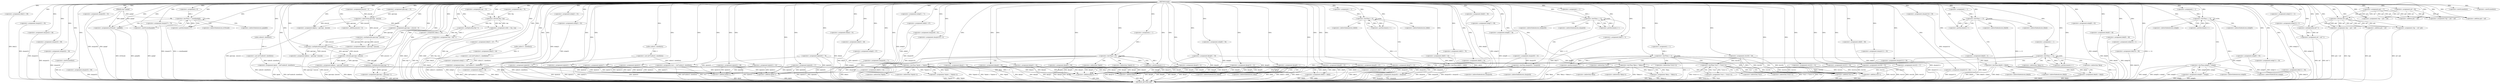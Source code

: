digraph doph {  
"92233720369537857" [label = "(METHOD,doph)" ]
"92233720369538562" [label = "(METHOD_RETURN,void)" ]
"92233720369537858" [label = "(PARAM,char* pajiipf)" ]
"92233720369537861" [label = "(<operator>.assignment,pgvynqn = 25)" ]
"92233720369537869" [label = "(<operator>.assignment,ildn[0] = 3)" ]
"92233720369537875" [label = "(<operator>.assignment,eubq[0] = 93)" ]
"92233720369537881" [label = "(<operator>.assignment,uhazjzr[0] = 41)" ]
"92233720369537886" [label = "(<operator>.assignment,ildn[1] = 88)" ]
"92233720369537892" [label = "(<operator>.assignment,jiuucuh = 3)" ]
"92233720369537896" [label = "(<operator>.assignment,uhazjzr[1] = 85)" ]
"92233720369537901" [label = "(<operator>.assignment,uhazjzr[2] = 46)" ]
"92233720369537906" [label = "(<operator>.assignment,uhazjzr[3] = 88)" ]
"92233720369537911" [label = "(<operator>.assignment,lqixdc = (int*)calloc(8, sizeof(int)))" ]
"92233720369537913" [label = "(<operator>.cast,(int*)calloc(8, sizeof(int)))" ]
"92233720369537915" [label = "(calloc,calloc(8, sizeof(int)))" ]
"92233720369537917" [label = "(<operator>.sizeOf,sizeof(int))" ]
"92233720369537919" [label = "(<operator>.assignment,lqixdc[0] = 78)" ]
"92233720369537924" [label = "(<operator>.assignment,kksq = (int*)calloc(11, sizeof(int)))" ]
"92233720369537926" [label = "(<operator>.cast,(int*)calloc(11, sizeof(int)))" ]
"92233720369537928" [label = "(calloc,calloc(11, sizeof(int)))" ]
"92233720369537930" [label = "(<operator>.sizeOf,sizeof(int))" ]
"92233720369537933" [label = "(<operator>.assignment,uhazjzr[4] = 58)" ]
"92233720369537938" [label = "(<operator>.assignment,kksq[0] = 56)" ]
"92233720369537943" [label = "(<operator>.assignment,rwyv = (int*)calloc(5, sizeof(int)))" ]
"92233720369537945" [label = "(<operator>.cast,(int*)calloc(5, sizeof(int)))" ]
"92233720369537947" [label = "(calloc,calloc(5, sizeof(int)))" ]
"92233720369537949" [label = "(<operator>.sizeOf,sizeof(int))" ]
"92233720369537953" [label = "(<operator>.assignment,oof = 66)" ]
"92233720369537957" [label = "(<operator>.assignment,tbq = 70)" ]
"92233720369537961" [label = "(<operator>.assignment,yop = 22)" ]
"92233720369537964" [label = "(<operator>.assignment,sbb[0] = 43)" ]
"92233720369537969" [label = "(<operator>.assignment,uhazjzr[5] = 86)" ]
"92233720369537974" [label = "(<operator>.assignment,uhazjzr[6] = 33)" ]
"92233720369537980" [label = "(<operator>.assignment,i=0)" ]
"92233720369537983" [label = "(<operator>.lessThan,i < sizeof(pajiipf))" ]
"92233720369537985" [label = "(<operator>.sizeOf,sizeof(pajiipf))" ]
"92233720369537987" [label = "(<operator>.postIncrement,i++)" ]
"92233720369537990" [label = "(<operator>.assignment,etvtbca[i] = pajiipf[i])" ]
"92233720369537998" [label = "(<operator>.assignment,gsk = 27)" ]
"92233720369538001" [label = "(<operator>.assignment,rwyv[0] = 40)" ]
"92233720369538006" [label = "(<operator>.assignment,uhazjzr[7] = 79)" ]
"92233720369538011" [label = "(<operator>.assignment,bjfgwq = pgvynqn - jiuucuh)" ]
"92233720369538013" [label = "(<operator>.subtraction,pgvynqn - jiuucuh)" ]
"92233720369538017" [label = "(<operator>.assignment,kksq[1] = 24)" ]
"92233720369538022" [label = "(<operator>.assignment,sbb[1] = 60)" ]
"92233720369538027" [label = "(<operator>.assignment,pgvynqn = jiuucuh + 6)" ]
"92233720369538029" [label = "(<operator>.addition,jiuucuh + 6)" ]
"92233720369538032" [label = "(<operator>.assignment,lqixdc[1] = 42)" ]
"92233720369538037" [label = "(<operator>.assignment,bjfgwq = pgvynqn * jiuucuh)" ]
"92233720369538039" [label = "(<operator>.multiplication,pgvynqn * jiuucuh)" ]
"92233720369538042" [label = "(<operator>.assignment,kksq[2] = 43)" ]
"92233720369538047" [label = "(<operator>.assignment,bjfgwq = pgvynqn * jiuucuh)" ]
"92233720369538049" [label = "(<operator>.multiplication,pgvynqn * jiuucuh)" ]
"92233720369538052" [label = "(<operator>.assignment,wihfc = tbq / yop)" ]
"92233720369538054" [label = "(<operator>.division,tbq / yop)" ]
"92233720369538057" [label = "(<operator>.assignment,tbq = tbq * 2)" ]
"92233720369538059" [label = "(<operator>.multiplication,tbq * 2)" ]
"92233720369538062" [label = "(<operator>.assignment,ildn[2] = 47)" ]
"92233720369538067" [label = "(<operator>.assignment,kksq[3] = 60)" ]
"92233720369538072" [label = "(<operator>.assignment,lqixdc[2] = 79)" ]
"92233720369538077" [label = "(<operator>.assignment,ildn[3] = 44)" ]
"92233720369538082" [label = "(<operator>.assignment,eubq[1] = 74)" ]
"92233720369538087" [label = "(<operator>.assignment,sbb[2] = 36)" ]
"92233720369538092" [label = "(<operator>.assignment,eubq[2] = 61)" ]
"92233720369538097" [label = "(<operator>.assignment,rwyv[1] = 20)" ]
"92233720369538102" [label = "(<operator>.assignment,eubq[3] = 83)" ]
"92233720369538107" [label = "(<operator>.assignment,bjfgwq = pgvynqn / jiuucuh)" ]
"92233720369538109" [label = "(<operator>.division,pgvynqn / jiuucuh)" ]
"92233720369538113" [label = "(<operator>.assignment,lqixdc[3] = 8)" ]
"92233720369538118" [label = "(<operator>.assignment,lqixdc[4] = 25)" ]
"92233720369538123" [label = "(<operator>.assignment,kksq[4] = 60)" ]
"92233720369538128" [label = "(<operator>.assignment,kksq[5] = 4)" ]
"92233720369538133" [label = "(<operator>.assignment,pgvynqn = pgvynqn * 2)" ]
"92233720369538135" [label = "(<operator>.multiplication,pgvynqn * 2)" ]
"92233720369538138" [label = "(<operator>.assignment,ildn[4] = 91)" ]
"92233720369538143" [label = "(<operator>.assignment,ildn[5] = 48)" ]
"92233720369538148" [label = "(<operator>.assignment,eubq[4] = 97)" ]
"92233720369538153" [label = "(<operator>.assignment,uhazjzr[8] = 71)" ]
"92233720369538158" [label = "(<operator>.assignment,lqixdc[5] = 66)" ]
"92233720369538163" [label = "(<operator>.assignment,sbb[3] = 25)" ]
"92233720369538168" [label = "(<operator>.assignment,eubq[5] = 71)" ]
"92233720369538173" [label = "(<operator>.assignment,sbb[4] = 87)" ]
"92233720369538178" [label = "(<operator>.assignment,uhazjzr[9] = 81)" ]
"92233720369538183" [label = "(<operator>.assignment,lqixdc[6] = 57)" ]
"92233720369538188" [label = "(<operator>.assignment,uhazjzr[10] = 6)" ]
"92233720369538193" [label = "(<operator>.assignment,eubq[6] = 94)" ]
"92233720369538198" [label = "(<operator>.assignment,kksq[6] = 1)" ]
"92233720369538203" [label = "(<operator>.assignment,sbb[5] = 79)" ]
"92233720369538208" [label = "(<operator>.assignment,kksq[7] = 52)" ]
"92233720369538213" [label = "(<operator>.assignment,sbb[6] = 54)" ]
"92233720369538218" [label = "(<operator>.assignment,vtgy = gsk + oof)" ]
"92233720369538220" [label = "(<operator>.addition,gsk + oof)" ]
"92233720369538223" [label = "(<operator>.assignment,kksq[8] = 82)" ]
"92233720369538228" [label = "(<operator>.assignment,sbb[7] = 84)" ]
"92233720369538233" [label = "(<operator>.assignment,ildn[6] = 58)" ]
"92233720369538238" [label = "(<operator>.assignment,eubq[7] = 99)" ]
"92233720369538243" [label = "(<operator>.assignment,eubq[8] = 38)" ]
"92233720369538248" [label = "(<operator>.assignment,rwyv[2] = 53)" ]
"92233720369538253" [label = "(<operator>.assignment,ildn[7] = 5)" ]
"92233720369538258" [label = "(<operator>.assignment,sbb[8] = 66)" ]
"92233720369538265" [label = "(<operator>.assignment,i = 1)" ]
"92233720369538268" [label = "(<operator>.lessThan,i < 9)" ]
"92233720369538271" [label = "(<operator>.postIncrement,i++)" ]
"92233720369538275" [label = "(<operator>.lessThan,sbb[0] < sbb[i])" ]
"92233720369538283" [label = "(<operator>.assignment,sbb[0] = sbb[i])" ]
"92233720369538290" [label = "(<operator>.assignment,vtgy = gsk + oof)" ]
"92233720369538292" [label = "(<operator>.addition,gsk + oof)" ]
"92233720369538295" [label = "(<operator>.assignment,rwyv[3] = 17)" ]
"92233720369538300" [label = "(<operator>.assignment,lqixdc[7] = 68)" ]
"92233720369538305" [label = "(<operator>.assignment,rwyv[4] = 25)" ]
"92233720369538310" [label = "(<operator>.assignment,uhazjzr[11] = 93)" ]
"92233720369538315" [label = "(<operator>.assignment,vtgy = oof / gsk)" ]
"92233720369538317" [label = "(<operator>.division,oof / gsk)" ]
"92233720369538320" [label = "(<operator>.assignment,uhazjzr[12] = 59)" ]
"92233720369538327" [label = "(<operator>.assignment,i = 1)" ]
"92233720369538330" [label = "(<operator>.lessThan,i < 8)" ]
"92233720369538333" [label = "(<operator>.postIncrement,i++)" ]
"92233720369538337" [label = "(<operator>.lessThan,*lqixdc < *(lqixdc+i))" ]
"92233720369538341" [label = "(<operator>.addition,lqixdc+i)" ]
"92233720369538345" [label = "(<operator>.assignment,*lqixdc = *(lqixdc+i))" ]
"92233720369538349" [label = "(<operator>.addition,lqixdc+i)" ]
"92233720369538352" [label = "(<operator>.assignment,uhazjzr[13] = 83)" ]
"92233720369538357" [label = "(<operator>.assignment,kksq[9] = 87)" ]
"92233720369538362" [label = "(<operator>.assignment,uhazjzr[14] = 28)" ]
"92233720369538367" [label = "(<operator>.assignment,vtgy = gsk + oof)" ]
"92233720369538369" [label = "(<operator>.addition,gsk + oof)" ]
"92233720369538372" [label = "(<operator>.assignment,eubq[9] = 62)" ]
"92233720369538377" [label = "(<operator>.assignment,ildn[8] = 49)" ]
"92233720369538382" [label = "(<operator>.assignment,ildn[9] = 46)" ]
"92233720369538387" [label = "(<operator>.assignment,kksq[10] = 55)" ]
"92233720369538394" [label = "(<operator>.assignment,i = 1)" ]
"92233720369538397" [label = "(<operator>.lessThan,i < 15)" ]
"92233720369538400" [label = "(<operator>.postIncrement,i++)" ]
"92233720369538404" [label = "(<operator>.lessThan,uhazjzr[0] < uhazjzr[i])" ]
"92233720369538412" [label = "(<operator>.assignment,uhazjzr[0] = uhazjzr[i])" ]
"92233720369538421" [label = "(<operator>.assignment,i = 1)" ]
"92233720369538424" [label = "(<operator>.lessThan,i < 5)" ]
"92233720369538427" [label = "(<operator>.postIncrement,i++)" ]
"92233720369538431" [label = "(<operator>.lessThan,*rwyv < *(rwyv+i))" ]
"92233720369538435" [label = "(<operator>.addition,rwyv+i)" ]
"92233720369538439" [label = "(<operator>.assignment,*rwyv = *(rwyv+i))" ]
"92233720369538443" [label = "(<operator>.addition,rwyv+i)" ]
"92233720369538446" [label = "(<operator>.assignment,eubq[10] = 2)" ]
"92233720369538451" [label = "(<operator>.assignment,oof = oof * 2)" ]
"92233720369538453" [label = "(<operator>.multiplication,oof * 2)" ]
"92233720369538458" [label = "(<operator>.assignment,i = 1)" ]
"92233720369538461" [label = "(<operator>.lessThan,i < 11)" ]
"92233720369538464" [label = "(<operator>.postIncrement,i++)" ]
"92233720369538468" [label = "(<operator>.lessThan,*kksq < *(kksq+i))" ]
"92233720369538472" [label = "(<operator>.addition,kksq+i)" ]
"92233720369538476" [label = "(<operator>.assignment,*kksq = *(kksq+i))" ]
"92233720369538480" [label = "(<operator>.addition,kksq+i)" ]
"92233720369538483" [label = "(<operator>.assignment,ildn[10] = 90)" ]
"92233720369538488" [label = "(<operator>.assignment,eubq[11] = 26)" ]
"92233720369538493" [label = "(<operator>.assignment,ildn[11] = 94)" ]
"92233720369538500" [label = "(<operator>.assignment,i = 1)" ]
"92233720369538503" [label = "(<operator>.lessThan,i < 12)" ]
"92233720369538506" [label = "(<operator>.postIncrement,i++)" ]
"92233720369538510" [label = "(<operator>.lessThan,ildn[0] < ildn[i])" ]
"92233720369538518" [label = "(<operator>.assignment,ildn[0] = ildn[i])" ]
"92233720369538525" [label = "(<operator>.assignment,eubq[12] = 12)" ]
"92233720369538530" [label = "(<operator>.assignment,eubq[13] = 3)" ]
"92233720369538537" [label = "(<operator>.assignment,i = 1)" ]
"92233720369538540" [label = "(<operator>.lessThan,i < 14)" ]
"92233720369538543" [label = "(<operator>.postIncrement,i++)" ]
"92233720369538547" [label = "(<operator>.lessThan,eubq[0] < eubq[i])" ]
"92233720369538555" [label = "(<operator>.assignment,eubq[0] = eubq[i])" ]
"92233720369537991" [label = "(<operator>.indirectIndexAccess,etvtbca[i])" ]
"92233720369537994" [label = "(<operator>.indirectIndexAccess,pajiipf[i])" ]
"92233720369538276" [label = "(<operator>.indirectIndexAccess,sbb[0])" ]
"92233720369538279" [label = "(<operator>.indirectIndexAccess,sbb[i])" ]
"92233720369538284" [label = "(<operator>.indirectIndexAccess,sbb[0])" ]
"92233720369538287" [label = "(<operator>.indirectIndexAccess,sbb[i])" ]
"92233720369538338" [label = "(<operator>.indirection,*lqixdc)" ]
"92233720369538340" [label = "(<operator>.indirection,*(lqixdc+i))" ]
"92233720369538346" [label = "(<operator>.indirection,*lqixdc)" ]
"92233720369538348" [label = "(<operator>.indirection,*(lqixdc+i))" ]
"92233720369538405" [label = "(<operator>.indirectIndexAccess,uhazjzr[0])" ]
"92233720369538408" [label = "(<operator>.indirectIndexAccess,uhazjzr[i])" ]
"92233720369538413" [label = "(<operator>.indirectIndexAccess,uhazjzr[0])" ]
"92233720369538416" [label = "(<operator>.indirectIndexAccess,uhazjzr[i])" ]
"92233720369538432" [label = "(<operator>.indirection,*rwyv)" ]
"92233720369538434" [label = "(<operator>.indirection,*(rwyv+i))" ]
"92233720369538440" [label = "(<operator>.indirection,*rwyv)" ]
"92233720369538442" [label = "(<operator>.indirection,*(rwyv+i))" ]
"92233720369538469" [label = "(<operator>.indirection,*kksq)" ]
"92233720369538471" [label = "(<operator>.indirection,*(kksq+i))" ]
"92233720369538477" [label = "(<operator>.indirection,*kksq)" ]
"92233720369538479" [label = "(<operator>.indirection,*(kksq+i))" ]
"92233720369538511" [label = "(<operator>.indirectIndexAccess,ildn[0])" ]
"92233720369538514" [label = "(<operator>.indirectIndexAccess,ildn[i])" ]
"92233720369538519" [label = "(<operator>.indirectIndexAccess,ildn[0])" ]
"92233720369538522" [label = "(<operator>.indirectIndexAccess,ildn[i])" ]
"92233720369538548" [label = "(<operator>.indirectIndexAccess,eubq[0])" ]
"92233720369538551" [label = "(<operator>.indirectIndexAccess,eubq[i])" ]
"92233720369538556" [label = "(<operator>.indirectIndexAccess,eubq[0])" ]
"92233720369538559" [label = "(<operator>.indirectIndexAccess,eubq[i])" ]
  "92233720369538488" -> "92233720369538562"  [ label = "DDG: eubq[11]"] 
  "92233720369538027" -> "92233720369538562"  [ label = "DDG: jiuucuh + 6"] 
  "92233720369537983" -> "92233720369538562"  [ label = "DDG: i < sizeof(pajiipf)"] 
  "92233720369538555" -> "92233720369538562"  [ label = "DDG: eubq[0]"] 
  "92233720369538446" -> "92233720369538562"  [ label = "DDG: eubq[10]"] 
  "92233720369538431" -> "92233720369538562"  [ label = "DDG: *rwyv < *(rwyv+i)"] 
  "92233720369538087" -> "92233720369538562"  [ label = "DDG: sbb[2]"] 
  "92233720369538367" -> "92233720369538562"  [ label = "DDG: gsk + oof"] 
  "92233720369538443" -> "92233720369538562"  [ label = "DDG: rwyv"] 
  "92233720369538451" -> "92233720369538562"  [ label = "DDG: oof"] 
  "92233720369538387" -> "92233720369538562"  [ label = "DDG: kksq[10]"] 
  "92233720369538268" -> "92233720369538562"  [ label = "DDG: i < 9"] 
  "92233720369538107" -> "92233720369538562"  [ label = "DDG: bjfgwq"] 
  "92233720369538032" -> "92233720369538562"  [ label = "DDG: lqixdc[1]"] 
  "92233720369538163" -> "92233720369538562"  [ label = "DDG: sbb[3]"] 
  "92233720369538310" -> "92233720369538562"  [ label = "DDG: uhazjzr[11]"] 
  "92233720369538518" -> "92233720369538562"  [ label = "DDG: ildn[0]"] 
  "92233720369538377" -> "92233720369538562"  [ label = "DDG: ildn[8]"] 
  "92233720369538424" -> "92233720369538562"  [ label = "DDG: i < 5"] 
  "92233720369537949" -> "92233720369538562"  [ label = "DDG: int"] 
  "92233720369537933" -> "92233720369538562"  [ label = "DDG: uhazjzr[4]"] 
  "92233720369538213" -> "92233720369538562"  [ label = "DDG: sbb[6]"] 
  "92233720369537926" -> "92233720369538562"  [ label = "DDG: calloc(11, sizeof(int))"] 
  "92233720369537911" -> "92233720369538562"  [ label = "DDG: lqixdc"] 
  "92233720369538128" -> "92233720369538562"  [ label = "DDG: kksq[5]"] 
  "92233720369538107" -> "92233720369538562"  [ label = "DDG: pgvynqn / jiuucuh"] 
  "92233720369538208" -> "92233720369538562"  [ label = "DDG: kksq[7]"] 
  "92233720369538555" -> "92233720369538562"  [ label = "DDG: eubq[i]"] 
  "92233720369537924" -> "92233720369538562"  [ label = "DDG: kksq"] 
  "92233720369538198" -> "92233720369538562"  [ label = "DDG: kksq[6]"] 
  "92233720369538439" -> "92233720369538562"  [ label = "DDG: *(rwyv+i)"] 
  "92233720369538525" -> "92233720369538562"  [ label = "DDG: eubq[12]"] 
  "92233720369538153" -> "92233720369538562"  [ label = "DDG: uhazjzr[8]"] 
  "92233720369538077" -> "92233720369538562"  [ label = "DDG: ildn[3]"] 
  "92233720369537913" -> "92233720369538562"  [ label = "DDG: calloc(8, sizeof(int))"] 
  "92233720369538493" -> "92233720369538562"  [ label = "DDG: ildn[11]"] 
  "92233720369538295" -> "92233720369538562"  [ label = "DDG: rwyv[3]"] 
  "92233720369538203" -> "92233720369538562"  [ label = "DDG: sbb[5]"] 
  "92233720369538540" -> "92233720369538562"  [ label = "DDG: i < 14"] 
  "92233720369538082" -> "92233720369538562"  [ label = "DDG: eubq[1]"] 
  "92233720369537896" -> "92233720369538562"  [ label = "DDG: uhazjzr[1]"] 
  "92233720369538006" -> "92233720369538562"  [ label = "DDG: uhazjzr[7]"] 
  "92233720369538330" -> "92233720369538562"  [ label = "DDG: i < 8"] 
  "92233720369538052" -> "92233720369538562"  [ label = "DDG: tbq / yop"] 
  "92233720369538283" -> "92233720369538562"  [ label = "DDG: sbb[i]"] 
  "92233720369538468" -> "92233720369538562"  [ label = "DDG: *kksq < *(kksq+i)"] 
  "92233720369538320" -> "92233720369538562"  [ label = "DDG: uhazjzr[12]"] 
  "92233720369537901" -> "92233720369538562"  [ label = "DDG: uhazjzr[2]"] 
  "92233720369538022" -> "92233720369538562"  [ label = "DDG: sbb[1]"] 
  "92233720369538362" -> "92233720369538562"  [ label = "DDG: uhazjzr[14]"] 
  "92233720369538431" -> "92233720369538562"  [ label = "DDG: *rwyv"] 
  "92233720369538404" -> "92233720369538562"  [ label = "DDG: uhazjzr[i]"] 
  "92233720369538315" -> "92233720369538562"  [ label = "DDG: oof / gsk"] 
  "92233720369538382" -> "92233720369538562"  [ label = "DDG: ildn[9]"] 
  "92233720369538118" -> "92233720369538562"  [ label = "DDG: lqixdc[4]"] 
  "92233720369537881" -> "92233720369538562"  [ label = "DDG: uhazjzr[0]"] 
  "92233720369538468" -> "92233720369538562"  [ label = "DDG: *(kksq+i)"] 
  "92233720369538367" -> "92233720369538562"  [ label = "DDG: vtgy"] 
  "92233720369538352" -> "92233720369538562"  [ label = "DDG: uhazjzr[13]"] 
  "92233720369538109" -> "92233720369538562"  [ label = "DDG: jiuucuh"] 
  "92233720369538345" -> "92233720369538562"  [ label = "DDG: *(lqixdc+i)"] 
  "92233720369538143" -> "92233720369538562"  [ label = "DDG: ildn[5]"] 
  "92233720369538001" -> "92233720369538562"  [ label = "DDG: rwyv[0]"] 
  "92233720369537906" -> "92233720369538562"  [ label = "DDG: uhazjzr[3]"] 
  "92233720369537858" -> "92233720369538562"  [ label = "DDG: pajiipf"] 
  "92233720369538472" -> "92233720369538562"  [ label = "DDG: kksq"] 
  "92233720369538510" -> "92233720369538562"  [ label = "DDG: ildn[0]"] 
  "92233720369538042" -> "92233720369538562"  [ label = "DDG: kksq[2]"] 
  "92233720369538258" -> "92233720369538562"  [ label = "DDG: sbb[8]"] 
  "92233720369538397" -> "92233720369538562"  [ label = "DDG: i < 15"] 
  "92233720369538503" -> "92233720369538562"  [ label = "DDG: i < 12"] 
  "92233720369538228" -> "92233720369538562"  [ label = "DDG: sbb[7]"] 
  "92233720369537875" -> "92233720369538562"  [ label = "DDG: eubq[0]"] 
  "92233720369538057" -> "92233720369538562"  [ label = "DDG: tbq * 2"] 
  "92233720369537945" -> "92233720369538562"  [ label = "DDG: calloc(5, sizeof(int))"] 
  "92233720369537969" -> "92233720369538562"  [ label = "DDG: uhazjzr[5]"] 
  "92233720369538439" -> "92233720369538562"  [ label = "DDG: *rwyv"] 
  "92233720369538275" -> "92233720369538562"  [ label = "DDG: sbb[i]"] 
  "92233720369538510" -> "92233720369538562"  [ label = "DDG: ildn[0] < ildn[i]"] 
  "92233720369538435" -> "92233720369538562"  [ label = "DDG: rwyv"] 
  "92233720369538275" -> "92233720369538562"  [ label = "DDG: sbb[0] < sbb[i]"] 
  "92233720369537911" -> "92233720369538562"  [ label = "DDG: (int*)calloc(8, sizeof(int))"] 
  "92233720369537974" -> "92233720369538562"  [ label = "DDG: uhazjzr[6]"] 
  "92233720369538011" -> "92233720369538562"  [ label = "DDG: pgvynqn - jiuucuh"] 
  "92233720369538233" -> "92233720369538562"  [ label = "DDG: ildn[6]"] 
  "92233720369538518" -> "92233720369538562"  [ label = "DDG: ildn[i]"] 
  "92233720369538404" -> "92233720369538562"  [ label = "DDG: uhazjzr[0]"] 
  "92233720369538092" -> "92233720369538562"  [ label = "DDG: eubq[2]"] 
  "92233720369538349" -> "92233720369538562"  [ label = "DDG: lqixdc"] 
  "92233720369538102" -> "92233720369538562"  [ label = "DDG: eubq[3]"] 
  "92233720369538052" -> "92233720369538562"  [ label = "DDG: wihfc"] 
  "92233720369538168" -> "92233720369538562"  [ label = "DDG: eubq[5]"] 
  "92233720369538248" -> "92233720369538562"  [ label = "DDG: rwyv[2]"] 
  "92233720369538173" -> "92233720369538562"  [ label = "DDG: sbb[4]"] 
  "92233720369538178" -> "92233720369538562"  [ label = "DDG: uhazjzr[9]"] 
  "92233720369538133" -> "92233720369538562"  [ label = "DDG: pgvynqn * 2"] 
  "92233720369538047" -> "92233720369538562"  [ label = "DDG: pgvynqn * jiuucuh"] 
  "92233720369538158" -> "92233720369538562"  [ label = "DDG: lqixdc[5]"] 
  "92233720369538223" -> "92233720369538562"  [ label = "DDG: kksq[8]"] 
  "92233720369538253" -> "92233720369538562"  [ label = "DDG: ildn[7]"] 
  "92233720369538072" -> "92233720369538562"  [ label = "DDG: lqixdc[2]"] 
  "92233720369538283" -> "92233720369538562"  [ label = "DDG: sbb[0]"] 
  "92233720369537990" -> "92233720369538562"  [ label = "DDG: pajiipf[i]"] 
  "92233720369538337" -> "92233720369538562"  [ label = "DDG: *lqixdc < *(lqixdc+i)"] 
  "92233720369538305" -> "92233720369538562"  [ label = "DDG: rwyv[4]"] 
  "92233720369538337" -> "92233720369538562"  [ label = "DDG: *lqixdc"] 
  "92233720369538451" -> "92233720369538562"  [ label = "DDG: oof * 2"] 
  "92233720369538017" -> "92233720369538562"  [ label = "DDG: kksq[1]"] 
  "92233720369538138" -> "92233720369538562"  [ label = "DDG: ildn[4]"] 
  "92233720369538113" -> "92233720369538562"  [ label = "DDG: lqixdc[3]"] 
  "92233720369538510" -> "92233720369538562"  [ label = "DDG: ildn[i]"] 
  "92233720369538097" -> "92233720369538562"  [ label = "DDG: rwyv[1]"] 
  "92233720369538188" -> "92233720369538562"  [ label = "DDG: uhazjzr[10]"] 
  "92233720369538275" -> "92233720369538562"  [ label = "DDG: sbb[0]"] 
  "92233720369537985" -> "92233720369538562"  [ label = "DDG: pajiipf"] 
  "92233720369538133" -> "92233720369538562"  [ label = "DDG: pgvynqn"] 
  "92233720369538067" -> "92233720369538562"  [ label = "DDG: kksq[3]"] 
  "92233720369537943" -> "92233720369538562"  [ label = "DDG: (int*)calloc(5, sizeof(int))"] 
  "92233720369538369" -> "92233720369538562"  [ label = "DDG: gsk"] 
  "92233720369538337" -> "92233720369538562"  [ label = "DDG: *(lqixdc+i)"] 
  "92233720369538483" -> "92233720369538562"  [ label = "DDG: ildn[10]"] 
  "92233720369537990" -> "92233720369538562"  [ label = "DDG: etvtbca[i]"] 
  "92233720369537869" -> "92233720369538562"  [ label = "DDG: ildn[0]"] 
  "92233720369538357" -> "92233720369538562"  [ label = "DDG: kksq[9]"] 
  "92233720369538461" -> "92233720369538562"  [ label = "DDG: i < 11"] 
  "92233720369537919" -> "92233720369538562"  [ label = "DDG: lqixdc[0]"] 
  "92233720369538057" -> "92233720369538562"  [ label = "DDG: tbq"] 
  "92233720369537886" -> "92233720369538562"  [ label = "DDG: ildn[1]"] 
  "92233720369538372" -> "92233720369538562"  [ label = "DDG: eubq[9]"] 
  "92233720369538476" -> "92233720369538562"  [ label = "DDG: *kksq"] 
  "92233720369538238" -> "92233720369538562"  [ label = "DDG: eubq[7]"] 
  "92233720369538062" -> "92233720369538562"  [ label = "DDG: ildn[2]"] 
  "92233720369538345" -> "92233720369538562"  [ label = "DDG: *lqixdc"] 
  "92233720369538404" -> "92233720369538562"  [ label = "DDG: uhazjzr[0] < uhazjzr[i]"] 
  "92233720369538431" -> "92233720369538562"  [ label = "DDG: *(rwyv+i)"] 
  "92233720369538547" -> "92233720369538562"  [ label = "DDG: eubq[i]"] 
  "92233720369537943" -> "92233720369538562"  [ label = "DDG: rwyv"] 
  "92233720369538054" -> "92233720369538562"  [ label = "DDG: yop"] 
  "92233720369538123" -> "92233720369538562"  [ label = "DDG: kksq[4]"] 
  "92233720369538412" -> "92233720369538562"  [ label = "DDG: uhazjzr[i]"] 
  "92233720369537964" -> "92233720369538562"  [ label = "DDG: sbb[0]"] 
  "92233720369538300" -> "92233720369538562"  [ label = "DDG: lqixdc[7]"] 
  "92233720369538183" -> "92233720369538562"  [ label = "DDG: lqixdc[6]"] 
  "92233720369538468" -> "92233720369538562"  [ label = "DDG: *kksq"] 
  "92233720369538547" -> "92233720369538562"  [ label = "DDG: eubq[0] < eubq[i]"] 
  "92233720369538530" -> "92233720369538562"  [ label = "DDG: eubq[13]"] 
  "92233720369537938" -> "92233720369538562"  [ label = "DDG: kksq[0]"] 
  "92233720369538412" -> "92233720369538562"  [ label = "DDG: uhazjzr[0]"] 
  "92233720369538476" -> "92233720369538562"  [ label = "DDG: *(kksq+i)"] 
  "92233720369538341" -> "92233720369538562"  [ label = "DDG: lqixdc"] 
  "92233720369538540" -> "92233720369538562"  [ label = "DDG: i"] 
  "92233720369538547" -> "92233720369538562"  [ label = "DDG: eubq[0]"] 
  "92233720369538480" -> "92233720369538562"  [ label = "DDG: kksq"] 
  "92233720369538243" -> "92233720369538562"  [ label = "DDG: eubq[8]"] 
  "92233720369538193" -> "92233720369538562"  [ label = "DDG: eubq[6]"] 
  "92233720369537924" -> "92233720369538562"  [ label = "DDG: (int*)calloc(11, sizeof(int))"] 
  "92233720369538148" -> "92233720369538562"  [ label = "DDG: eubq[4]"] 
  "92233720369537857" -> "92233720369537858"  [ label = "DDG: "] 
  "92233720369537857" -> "92233720369537861"  [ label = "DDG: "] 
  "92233720369537857" -> "92233720369537869"  [ label = "DDG: "] 
  "92233720369537857" -> "92233720369537875"  [ label = "DDG: "] 
  "92233720369537857" -> "92233720369537881"  [ label = "DDG: "] 
  "92233720369537857" -> "92233720369537886"  [ label = "DDG: "] 
  "92233720369537857" -> "92233720369537892"  [ label = "DDG: "] 
  "92233720369537857" -> "92233720369537896"  [ label = "DDG: "] 
  "92233720369537857" -> "92233720369537901"  [ label = "DDG: "] 
  "92233720369537857" -> "92233720369537906"  [ label = "DDG: "] 
  "92233720369537913" -> "92233720369537911"  [ label = "DDG: calloc(8, sizeof(int))"] 
  "92233720369537857" -> "92233720369537911"  [ label = "DDG: "] 
  "92233720369537915" -> "92233720369537913"  [ label = "DDG: 8"] 
  "92233720369537857" -> "92233720369537915"  [ label = "DDG: "] 
  "92233720369537857" -> "92233720369537917"  [ label = "DDG: "] 
  "92233720369537857" -> "92233720369537919"  [ label = "DDG: "] 
  "92233720369537926" -> "92233720369537924"  [ label = "DDG: calloc(11, sizeof(int))"] 
  "92233720369537857" -> "92233720369537924"  [ label = "DDG: "] 
  "92233720369537928" -> "92233720369537926"  [ label = "DDG: 11"] 
  "92233720369537857" -> "92233720369537928"  [ label = "DDG: "] 
  "92233720369537857" -> "92233720369537930"  [ label = "DDG: "] 
  "92233720369537857" -> "92233720369537933"  [ label = "DDG: "] 
  "92233720369537857" -> "92233720369537938"  [ label = "DDG: "] 
  "92233720369537945" -> "92233720369537943"  [ label = "DDG: calloc(5, sizeof(int))"] 
  "92233720369537857" -> "92233720369537943"  [ label = "DDG: "] 
  "92233720369537947" -> "92233720369537945"  [ label = "DDG: 5"] 
  "92233720369537857" -> "92233720369537947"  [ label = "DDG: "] 
  "92233720369537857" -> "92233720369537949"  [ label = "DDG: "] 
  "92233720369537857" -> "92233720369537953"  [ label = "DDG: "] 
  "92233720369537857" -> "92233720369537957"  [ label = "DDG: "] 
  "92233720369537857" -> "92233720369537961"  [ label = "DDG: "] 
  "92233720369537857" -> "92233720369537964"  [ label = "DDG: "] 
  "92233720369537857" -> "92233720369537969"  [ label = "DDG: "] 
  "92233720369537857" -> "92233720369537974"  [ label = "DDG: "] 
  "92233720369537857" -> "92233720369537980"  [ label = "DDG: "] 
  "92233720369537987" -> "92233720369537983"  [ label = "DDG: i"] 
  "92233720369537980" -> "92233720369537983"  [ label = "DDG: i"] 
  "92233720369537857" -> "92233720369537983"  [ label = "DDG: "] 
  "92233720369537858" -> "92233720369537983"  [ label = "DDG: pajiipf"] 
  "92233720369537858" -> "92233720369537985"  [ label = "DDG: pajiipf"] 
  "92233720369537857" -> "92233720369537985"  [ label = "DDG: "] 
  "92233720369537983" -> "92233720369537987"  [ label = "DDG: i"] 
  "92233720369537857" -> "92233720369537987"  [ label = "DDG: "] 
  "92233720369537858" -> "92233720369537990"  [ label = "DDG: pajiipf"] 
  "92233720369537857" -> "92233720369537990"  [ label = "DDG: "] 
  "92233720369537857" -> "92233720369537998"  [ label = "DDG: "] 
  "92233720369537857" -> "92233720369538001"  [ label = "DDG: "] 
  "92233720369537857" -> "92233720369538006"  [ label = "DDG: "] 
  "92233720369538013" -> "92233720369538011"  [ label = "DDG: pgvynqn"] 
  "92233720369538013" -> "92233720369538011"  [ label = "DDG: jiuucuh"] 
  "92233720369537857" -> "92233720369538011"  [ label = "DDG: "] 
  "92233720369537861" -> "92233720369538013"  [ label = "DDG: pgvynqn"] 
  "92233720369537857" -> "92233720369538013"  [ label = "DDG: "] 
  "92233720369537892" -> "92233720369538013"  [ label = "DDG: jiuucuh"] 
  "92233720369537857" -> "92233720369538017"  [ label = "DDG: "] 
  "92233720369537857" -> "92233720369538022"  [ label = "DDG: "] 
  "92233720369538013" -> "92233720369538027"  [ label = "DDG: jiuucuh"] 
  "92233720369537857" -> "92233720369538027"  [ label = "DDG: "] 
  "92233720369538013" -> "92233720369538029"  [ label = "DDG: jiuucuh"] 
  "92233720369537857" -> "92233720369538029"  [ label = "DDG: "] 
  "92233720369537857" -> "92233720369538032"  [ label = "DDG: "] 
  "92233720369538039" -> "92233720369538037"  [ label = "DDG: pgvynqn"] 
  "92233720369538039" -> "92233720369538037"  [ label = "DDG: jiuucuh"] 
  "92233720369537857" -> "92233720369538037"  [ label = "DDG: "] 
  "92233720369538027" -> "92233720369538039"  [ label = "DDG: pgvynqn"] 
  "92233720369537857" -> "92233720369538039"  [ label = "DDG: "] 
  "92233720369538013" -> "92233720369538039"  [ label = "DDG: jiuucuh"] 
  "92233720369537857" -> "92233720369538042"  [ label = "DDG: "] 
  "92233720369538049" -> "92233720369538047"  [ label = "DDG: pgvynqn"] 
  "92233720369538049" -> "92233720369538047"  [ label = "DDG: jiuucuh"] 
  "92233720369537857" -> "92233720369538047"  [ label = "DDG: "] 
  "92233720369538039" -> "92233720369538049"  [ label = "DDG: pgvynqn"] 
  "92233720369537857" -> "92233720369538049"  [ label = "DDG: "] 
  "92233720369538039" -> "92233720369538049"  [ label = "DDG: jiuucuh"] 
  "92233720369538054" -> "92233720369538052"  [ label = "DDG: tbq"] 
  "92233720369538054" -> "92233720369538052"  [ label = "DDG: yop"] 
  "92233720369537857" -> "92233720369538052"  [ label = "DDG: "] 
  "92233720369537957" -> "92233720369538054"  [ label = "DDG: tbq"] 
  "92233720369537857" -> "92233720369538054"  [ label = "DDG: "] 
  "92233720369537961" -> "92233720369538054"  [ label = "DDG: yop"] 
  "92233720369538059" -> "92233720369538057"  [ label = "DDG: tbq"] 
  "92233720369538059" -> "92233720369538057"  [ label = "DDG: 2"] 
  "92233720369537857" -> "92233720369538057"  [ label = "DDG: "] 
  "92233720369538054" -> "92233720369538059"  [ label = "DDG: tbq"] 
  "92233720369537857" -> "92233720369538059"  [ label = "DDG: "] 
  "92233720369537857" -> "92233720369538062"  [ label = "DDG: "] 
  "92233720369537857" -> "92233720369538067"  [ label = "DDG: "] 
  "92233720369537857" -> "92233720369538072"  [ label = "DDG: "] 
  "92233720369537857" -> "92233720369538077"  [ label = "DDG: "] 
  "92233720369537857" -> "92233720369538082"  [ label = "DDG: "] 
  "92233720369537857" -> "92233720369538087"  [ label = "DDG: "] 
  "92233720369537857" -> "92233720369538092"  [ label = "DDG: "] 
  "92233720369537857" -> "92233720369538097"  [ label = "DDG: "] 
  "92233720369537857" -> "92233720369538102"  [ label = "DDG: "] 
  "92233720369538109" -> "92233720369538107"  [ label = "DDG: pgvynqn"] 
  "92233720369538109" -> "92233720369538107"  [ label = "DDG: jiuucuh"] 
  "92233720369537857" -> "92233720369538107"  [ label = "DDG: "] 
  "92233720369538049" -> "92233720369538109"  [ label = "DDG: pgvynqn"] 
  "92233720369537857" -> "92233720369538109"  [ label = "DDG: "] 
  "92233720369538049" -> "92233720369538109"  [ label = "DDG: jiuucuh"] 
  "92233720369537857" -> "92233720369538113"  [ label = "DDG: "] 
  "92233720369537857" -> "92233720369538118"  [ label = "DDG: "] 
  "92233720369537857" -> "92233720369538123"  [ label = "DDG: "] 
  "92233720369537857" -> "92233720369538128"  [ label = "DDG: "] 
  "92233720369538135" -> "92233720369538133"  [ label = "DDG: pgvynqn"] 
  "92233720369538135" -> "92233720369538133"  [ label = "DDG: 2"] 
  "92233720369537857" -> "92233720369538133"  [ label = "DDG: "] 
  "92233720369538109" -> "92233720369538135"  [ label = "DDG: pgvynqn"] 
  "92233720369537857" -> "92233720369538135"  [ label = "DDG: "] 
  "92233720369537857" -> "92233720369538138"  [ label = "DDG: "] 
  "92233720369537857" -> "92233720369538143"  [ label = "DDG: "] 
  "92233720369537857" -> "92233720369538148"  [ label = "DDG: "] 
  "92233720369537857" -> "92233720369538153"  [ label = "DDG: "] 
  "92233720369537857" -> "92233720369538158"  [ label = "DDG: "] 
  "92233720369537857" -> "92233720369538163"  [ label = "DDG: "] 
  "92233720369537857" -> "92233720369538168"  [ label = "DDG: "] 
  "92233720369537857" -> "92233720369538173"  [ label = "DDG: "] 
  "92233720369537857" -> "92233720369538178"  [ label = "DDG: "] 
  "92233720369537857" -> "92233720369538183"  [ label = "DDG: "] 
  "92233720369537857" -> "92233720369538188"  [ label = "DDG: "] 
  "92233720369537857" -> "92233720369538193"  [ label = "DDG: "] 
  "92233720369537857" -> "92233720369538198"  [ label = "DDG: "] 
  "92233720369537857" -> "92233720369538203"  [ label = "DDG: "] 
  "92233720369537857" -> "92233720369538208"  [ label = "DDG: "] 
  "92233720369537857" -> "92233720369538213"  [ label = "DDG: "] 
  "92233720369537998" -> "92233720369538218"  [ label = "DDG: gsk"] 
  "92233720369537857" -> "92233720369538218"  [ label = "DDG: "] 
  "92233720369537953" -> "92233720369538218"  [ label = "DDG: oof"] 
  "92233720369537998" -> "92233720369538220"  [ label = "DDG: gsk"] 
  "92233720369537857" -> "92233720369538220"  [ label = "DDG: "] 
  "92233720369537953" -> "92233720369538220"  [ label = "DDG: oof"] 
  "92233720369537857" -> "92233720369538223"  [ label = "DDG: "] 
  "92233720369537857" -> "92233720369538228"  [ label = "DDG: "] 
  "92233720369537857" -> "92233720369538233"  [ label = "DDG: "] 
  "92233720369537857" -> "92233720369538238"  [ label = "DDG: "] 
  "92233720369537857" -> "92233720369538243"  [ label = "DDG: "] 
  "92233720369537857" -> "92233720369538248"  [ label = "DDG: "] 
  "92233720369537857" -> "92233720369538253"  [ label = "DDG: "] 
  "92233720369537857" -> "92233720369538258"  [ label = "DDG: "] 
  "92233720369537857" -> "92233720369538265"  [ label = "DDG: "] 
  "92233720369538265" -> "92233720369538268"  [ label = "DDG: i"] 
  "92233720369538271" -> "92233720369538268"  [ label = "DDG: i"] 
  "92233720369537857" -> "92233720369538268"  [ label = "DDG: "] 
  "92233720369538268" -> "92233720369538271"  [ label = "DDG: i"] 
  "92233720369537857" -> "92233720369538271"  [ label = "DDG: "] 
  "92233720369538283" -> "92233720369538275"  [ label = "DDG: sbb[0]"] 
  "92233720369537964" -> "92233720369538275"  [ label = "DDG: sbb[0]"] 
  "92233720369538275" -> "92233720369538283"  [ label = "DDG: sbb[i]"] 
  "92233720369537857" -> "92233720369538290"  [ label = "DDG: "] 
  "92233720369537998" -> "92233720369538290"  [ label = "DDG: gsk"] 
  "92233720369537953" -> "92233720369538290"  [ label = "DDG: oof"] 
  "92233720369537857" -> "92233720369538292"  [ label = "DDG: "] 
  "92233720369537998" -> "92233720369538292"  [ label = "DDG: gsk"] 
  "92233720369537953" -> "92233720369538292"  [ label = "DDG: oof"] 
  "92233720369537857" -> "92233720369538295"  [ label = "DDG: "] 
  "92233720369537857" -> "92233720369538300"  [ label = "DDG: "] 
  "92233720369537857" -> "92233720369538305"  [ label = "DDG: "] 
  "92233720369537857" -> "92233720369538310"  [ label = "DDG: "] 
  "92233720369538317" -> "92233720369538315"  [ label = "DDG: oof"] 
  "92233720369538317" -> "92233720369538315"  [ label = "DDG: gsk"] 
  "92233720369537857" -> "92233720369538315"  [ label = "DDG: "] 
  "92233720369537857" -> "92233720369538317"  [ label = "DDG: "] 
  "92233720369537953" -> "92233720369538317"  [ label = "DDG: oof"] 
  "92233720369537998" -> "92233720369538317"  [ label = "DDG: gsk"] 
  "92233720369537857" -> "92233720369538320"  [ label = "DDG: "] 
  "92233720369537857" -> "92233720369538327"  [ label = "DDG: "] 
  "92233720369538327" -> "92233720369538330"  [ label = "DDG: i"] 
  "92233720369538333" -> "92233720369538330"  [ label = "DDG: i"] 
  "92233720369537857" -> "92233720369538330"  [ label = "DDG: "] 
  "92233720369537857" -> "92233720369538333"  [ label = "DDG: "] 
  "92233720369538330" -> "92233720369538333"  [ label = "DDG: i"] 
  "92233720369537919" -> "92233720369538337"  [ label = "DDG: lqixdc[0]"] 
  "92233720369538345" -> "92233720369538337"  [ label = "DDG: *lqixdc"] 
  "92233720369538032" -> "92233720369538341"  [ label = "DDG: lqixdc[1]"] 
  "92233720369537911" -> "92233720369538341"  [ label = "DDG: lqixdc"] 
  "92233720369538118" -> "92233720369538341"  [ label = "DDG: lqixdc[4]"] 
  "92233720369538113" -> "92233720369538341"  [ label = "DDG: lqixdc[3]"] 
  "92233720369537919" -> "92233720369538341"  [ label = "DDG: lqixdc[0]"] 
  "92233720369538158" -> "92233720369538341"  [ label = "DDG: lqixdc[5]"] 
  "92233720369538072" -> "92233720369538341"  [ label = "DDG: lqixdc[2]"] 
  "92233720369538300" -> "92233720369538341"  [ label = "DDG: lqixdc[7]"] 
  "92233720369538183" -> "92233720369538341"  [ label = "DDG: lqixdc[6]"] 
  "92233720369537857" -> "92233720369538341"  [ label = "DDG: "] 
  "92233720369538330" -> "92233720369538341"  [ label = "DDG: i"] 
  "92233720369538337" -> "92233720369538345"  [ label = "DDG: *(lqixdc+i)"] 
  "92233720369538032" -> "92233720369538349"  [ label = "DDG: lqixdc[1]"] 
  "92233720369538118" -> "92233720369538349"  [ label = "DDG: lqixdc[4]"] 
  "92233720369538113" -> "92233720369538349"  [ label = "DDG: lqixdc[3]"] 
  "92233720369537919" -> "92233720369538349"  [ label = "DDG: lqixdc[0]"] 
  "92233720369538158" -> "92233720369538349"  [ label = "DDG: lqixdc[5]"] 
  "92233720369538072" -> "92233720369538349"  [ label = "DDG: lqixdc[2]"] 
  "92233720369538300" -> "92233720369538349"  [ label = "DDG: lqixdc[7]"] 
  "92233720369538183" -> "92233720369538349"  [ label = "DDG: lqixdc[6]"] 
  "92233720369537857" -> "92233720369538349"  [ label = "DDG: "] 
  "92233720369537911" -> "92233720369538349"  [ label = "DDG: lqixdc"] 
  "92233720369538330" -> "92233720369538349"  [ label = "DDG: i"] 
  "92233720369537857" -> "92233720369538352"  [ label = "DDG: "] 
  "92233720369537857" -> "92233720369538357"  [ label = "DDG: "] 
  "92233720369537857" -> "92233720369538362"  [ label = "DDG: "] 
  "92233720369538317" -> "92233720369538367"  [ label = "DDG: gsk"] 
  "92233720369537857" -> "92233720369538367"  [ label = "DDG: "] 
  "92233720369538317" -> "92233720369538367"  [ label = "DDG: oof"] 
  "92233720369538317" -> "92233720369538369"  [ label = "DDG: gsk"] 
  "92233720369537857" -> "92233720369538369"  [ label = "DDG: "] 
  "92233720369538317" -> "92233720369538369"  [ label = "DDG: oof"] 
  "92233720369537857" -> "92233720369538372"  [ label = "DDG: "] 
  "92233720369537857" -> "92233720369538377"  [ label = "DDG: "] 
  "92233720369537857" -> "92233720369538382"  [ label = "DDG: "] 
  "92233720369537857" -> "92233720369538387"  [ label = "DDG: "] 
  "92233720369537857" -> "92233720369538394"  [ label = "DDG: "] 
  "92233720369538400" -> "92233720369538397"  [ label = "DDG: i"] 
  "92233720369538394" -> "92233720369538397"  [ label = "DDG: i"] 
  "92233720369537857" -> "92233720369538397"  [ label = "DDG: "] 
  "92233720369538397" -> "92233720369538400"  [ label = "DDG: i"] 
  "92233720369537857" -> "92233720369538400"  [ label = "DDG: "] 
  "92233720369537881" -> "92233720369538404"  [ label = "DDG: uhazjzr[0]"] 
  "92233720369538412" -> "92233720369538404"  [ label = "DDG: uhazjzr[0]"] 
  "92233720369538404" -> "92233720369538412"  [ label = "DDG: uhazjzr[i]"] 
  "92233720369537857" -> "92233720369538421"  [ label = "DDG: "] 
  "92233720369538427" -> "92233720369538424"  [ label = "DDG: i"] 
  "92233720369538421" -> "92233720369538424"  [ label = "DDG: i"] 
  "92233720369537857" -> "92233720369538424"  [ label = "DDG: "] 
  "92233720369537857" -> "92233720369538427"  [ label = "DDG: "] 
  "92233720369538424" -> "92233720369538427"  [ label = "DDG: i"] 
  "92233720369538001" -> "92233720369538431"  [ label = "DDG: rwyv[0]"] 
  "92233720369538439" -> "92233720369538431"  [ label = "DDG: *rwyv"] 
  "92233720369538295" -> "92233720369538435"  [ label = "DDG: rwyv[3]"] 
  "92233720369538001" -> "92233720369538435"  [ label = "DDG: rwyv[0]"] 
  "92233720369538248" -> "92233720369538435"  [ label = "DDG: rwyv[2]"] 
  "92233720369538305" -> "92233720369538435"  [ label = "DDG: rwyv[4]"] 
  "92233720369538097" -> "92233720369538435"  [ label = "DDG: rwyv[1]"] 
  "92233720369537943" -> "92233720369538435"  [ label = "DDG: rwyv"] 
  "92233720369537857" -> "92233720369538435"  [ label = "DDG: "] 
  "92233720369538424" -> "92233720369538435"  [ label = "DDG: i"] 
  "92233720369538431" -> "92233720369538439"  [ label = "DDG: *(rwyv+i)"] 
  "92233720369538295" -> "92233720369538443"  [ label = "DDG: rwyv[3]"] 
  "92233720369538001" -> "92233720369538443"  [ label = "DDG: rwyv[0]"] 
  "92233720369538248" -> "92233720369538443"  [ label = "DDG: rwyv[2]"] 
  "92233720369538305" -> "92233720369538443"  [ label = "DDG: rwyv[4]"] 
  "92233720369538097" -> "92233720369538443"  [ label = "DDG: rwyv[1]"] 
  "92233720369537857" -> "92233720369538443"  [ label = "DDG: "] 
  "92233720369537943" -> "92233720369538443"  [ label = "DDG: rwyv"] 
  "92233720369538424" -> "92233720369538443"  [ label = "DDG: i"] 
  "92233720369537857" -> "92233720369538446"  [ label = "DDG: "] 
  "92233720369538453" -> "92233720369538451"  [ label = "DDG: oof"] 
  "92233720369538453" -> "92233720369538451"  [ label = "DDG: 2"] 
  "92233720369537857" -> "92233720369538451"  [ label = "DDG: "] 
  "92233720369537857" -> "92233720369538453"  [ label = "DDG: "] 
  "92233720369538317" -> "92233720369538453"  [ label = "DDG: oof"] 
  "92233720369537857" -> "92233720369538458"  [ label = "DDG: "] 
  "92233720369538464" -> "92233720369538461"  [ label = "DDG: i"] 
  "92233720369538458" -> "92233720369538461"  [ label = "DDG: i"] 
  "92233720369537857" -> "92233720369538461"  [ label = "DDG: "] 
  "92233720369537857" -> "92233720369538464"  [ label = "DDG: "] 
  "92233720369538461" -> "92233720369538464"  [ label = "DDG: i"] 
  "92233720369538476" -> "92233720369538468"  [ label = "DDG: *kksq"] 
  "92233720369537938" -> "92233720369538468"  [ label = "DDG: kksq[0]"] 
  "92233720369538387" -> "92233720369538472"  [ label = "DDG: kksq[10]"] 
  "92233720369538223" -> "92233720369538472"  [ label = "DDG: kksq[8]"] 
  "92233720369538017" -> "92233720369538472"  [ label = "DDG: kksq[1]"] 
  "92233720369538067" -> "92233720369538472"  [ label = "DDG: kksq[3]"] 
  "92233720369538357" -> "92233720369538472"  [ label = "DDG: kksq[9]"] 
  "92233720369538123" -> "92233720369538472"  [ label = "DDG: kksq[4]"] 
  "92233720369537938" -> "92233720369538472"  [ label = "DDG: kksq[0]"] 
  "92233720369538128" -> "92233720369538472"  [ label = "DDG: kksq[5]"] 
  "92233720369538208" -> "92233720369538472"  [ label = "DDG: kksq[7]"] 
  "92233720369537924" -> "92233720369538472"  [ label = "DDG: kksq"] 
  "92233720369538198" -> "92233720369538472"  [ label = "DDG: kksq[6]"] 
  "92233720369538042" -> "92233720369538472"  [ label = "DDG: kksq[2]"] 
  "92233720369537857" -> "92233720369538472"  [ label = "DDG: "] 
  "92233720369538461" -> "92233720369538472"  [ label = "DDG: i"] 
  "92233720369538468" -> "92233720369538476"  [ label = "DDG: *(kksq+i)"] 
  "92233720369538387" -> "92233720369538480"  [ label = "DDG: kksq[10]"] 
  "92233720369538198" -> "92233720369538480"  [ label = "DDG: kksq[6]"] 
  "92233720369538223" -> "92233720369538480"  [ label = "DDG: kksq[8]"] 
  "92233720369538017" -> "92233720369538480"  [ label = "DDG: kksq[1]"] 
  "92233720369538067" -> "92233720369538480"  [ label = "DDG: kksq[3]"] 
  "92233720369538357" -> "92233720369538480"  [ label = "DDG: kksq[9]"] 
  "92233720369538123" -> "92233720369538480"  [ label = "DDG: kksq[4]"] 
  "92233720369537938" -> "92233720369538480"  [ label = "DDG: kksq[0]"] 
  "92233720369538128" -> "92233720369538480"  [ label = "DDG: kksq[5]"] 
  "92233720369538208" -> "92233720369538480"  [ label = "DDG: kksq[7]"] 
  "92233720369538042" -> "92233720369538480"  [ label = "DDG: kksq[2]"] 
  "92233720369537857" -> "92233720369538480"  [ label = "DDG: "] 
  "92233720369537924" -> "92233720369538480"  [ label = "DDG: kksq"] 
  "92233720369538461" -> "92233720369538480"  [ label = "DDG: i"] 
  "92233720369537857" -> "92233720369538483"  [ label = "DDG: "] 
  "92233720369537857" -> "92233720369538488"  [ label = "DDG: "] 
  "92233720369537857" -> "92233720369538493"  [ label = "DDG: "] 
  "92233720369537857" -> "92233720369538500"  [ label = "DDG: "] 
  "92233720369538500" -> "92233720369538503"  [ label = "DDG: i"] 
  "92233720369538506" -> "92233720369538503"  [ label = "DDG: i"] 
  "92233720369537857" -> "92233720369538503"  [ label = "DDG: "] 
  "92233720369538503" -> "92233720369538506"  [ label = "DDG: i"] 
  "92233720369537857" -> "92233720369538506"  [ label = "DDG: "] 
  "92233720369538518" -> "92233720369538510"  [ label = "DDG: ildn[0]"] 
  "92233720369537869" -> "92233720369538510"  [ label = "DDG: ildn[0]"] 
  "92233720369538510" -> "92233720369538518"  [ label = "DDG: ildn[i]"] 
  "92233720369537857" -> "92233720369538525"  [ label = "DDG: "] 
  "92233720369537857" -> "92233720369538530"  [ label = "DDG: "] 
  "92233720369537857" -> "92233720369538537"  [ label = "DDG: "] 
  "92233720369538543" -> "92233720369538540"  [ label = "DDG: i"] 
  "92233720369538537" -> "92233720369538540"  [ label = "DDG: i"] 
  "92233720369537857" -> "92233720369538540"  [ label = "DDG: "] 
  "92233720369538540" -> "92233720369538543"  [ label = "DDG: i"] 
  "92233720369537857" -> "92233720369538543"  [ label = "DDG: "] 
  "92233720369538555" -> "92233720369538547"  [ label = "DDG: eubq[0]"] 
  "92233720369537875" -> "92233720369538547"  [ label = "DDG: eubq[0]"] 
  "92233720369538547" -> "92233720369538555"  [ label = "DDG: eubq[i]"] 
  "92233720369537983" -> "92233720369537987"  [ label = "CDG: "] 
  "92233720369537983" -> "92233720369537985"  [ label = "CDG: "] 
  "92233720369537983" -> "92233720369537991"  [ label = "CDG: "] 
  "92233720369537983" -> "92233720369537990"  [ label = "CDG: "] 
  "92233720369537983" -> "92233720369537994"  [ label = "CDG: "] 
  "92233720369537983" -> "92233720369537983"  [ label = "CDG: "] 
  "92233720369538268" -> "92233720369538268"  [ label = "CDG: "] 
  "92233720369538268" -> "92233720369538271"  [ label = "CDG: "] 
  "92233720369538268" -> "92233720369538275"  [ label = "CDG: "] 
  "92233720369538268" -> "92233720369538279"  [ label = "CDG: "] 
  "92233720369538268" -> "92233720369538276"  [ label = "CDG: "] 
  "92233720369538275" -> "92233720369538284"  [ label = "CDG: "] 
  "92233720369538275" -> "92233720369538283"  [ label = "CDG: "] 
  "92233720369538275" -> "92233720369538287"  [ label = "CDG: "] 
  "92233720369538330" -> "92233720369538330"  [ label = "CDG: "] 
  "92233720369538330" -> "92233720369538333"  [ label = "CDG: "] 
  "92233720369538330" -> "92233720369538338"  [ label = "CDG: "] 
  "92233720369538330" -> "92233720369538337"  [ label = "CDG: "] 
  "92233720369538330" -> "92233720369538341"  [ label = "CDG: "] 
  "92233720369538330" -> "92233720369538340"  [ label = "CDG: "] 
  "92233720369538337" -> "92233720369538348"  [ label = "CDG: "] 
  "92233720369538337" -> "92233720369538346"  [ label = "CDG: "] 
  "92233720369538337" -> "92233720369538345"  [ label = "CDG: "] 
  "92233720369538337" -> "92233720369538349"  [ label = "CDG: "] 
  "92233720369538397" -> "92233720369538400"  [ label = "CDG: "] 
  "92233720369538397" -> "92233720369538405"  [ label = "CDG: "] 
  "92233720369538397" -> "92233720369538408"  [ label = "CDG: "] 
  "92233720369538397" -> "92233720369538404"  [ label = "CDG: "] 
  "92233720369538397" -> "92233720369538397"  [ label = "CDG: "] 
  "92233720369538404" -> "92233720369538412"  [ label = "CDG: "] 
  "92233720369538404" -> "92233720369538413"  [ label = "CDG: "] 
  "92233720369538404" -> "92233720369538416"  [ label = "CDG: "] 
  "92233720369538424" -> "92233720369538435"  [ label = "CDG: "] 
  "92233720369538424" -> "92233720369538434"  [ label = "CDG: "] 
  "92233720369538424" -> "92233720369538432"  [ label = "CDG: "] 
  "92233720369538424" -> "92233720369538427"  [ label = "CDG: "] 
  "92233720369538424" -> "92233720369538424"  [ label = "CDG: "] 
  "92233720369538424" -> "92233720369538431"  [ label = "CDG: "] 
  "92233720369538431" -> "92233720369538439"  [ label = "CDG: "] 
  "92233720369538431" -> "92233720369538443"  [ label = "CDG: "] 
  "92233720369538431" -> "92233720369538442"  [ label = "CDG: "] 
  "92233720369538431" -> "92233720369538440"  [ label = "CDG: "] 
  "92233720369538461" -> "92233720369538461"  [ label = "CDG: "] 
  "92233720369538461" -> "92233720369538464"  [ label = "CDG: "] 
  "92233720369538461" -> "92233720369538471"  [ label = "CDG: "] 
  "92233720369538461" -> "92233720369538469"  [ label = "CDG: "] 
  "92233720369538461" -> "92233720369538472"  [ label = "CDG: "] 
  "92233720369538461" -> "92233720369538468"  [ label = "CDG: "] 
  "92233720369538468" -> "92233720369538476"  [ label = "CDG: "] 
  "92233720369538468" -> "92233720369538479"  [ label = "CDG: "] 
  "92233720369538468" -> "92233720369538477"  [ label = "CDG: "] 
  "92233720369538468" -> "92233720369538480"  [ label = "CDG: "] 
  "92233720369538503" -> "92233720369538503"  [ label = "CDG: "] 
  "92233720369538503" -> "92233720369538506"  [ label = "CDG: "] 
  "92233720369538503" -> "92233720369538511"  [ label = "CDG: "] 
  "92233720369538503" -> "92233720369538510"  [ label = "CDG: "] 
  "92233720369538503" -> "92233720369538514"  [ label = "CDG: "] 
  "92233720369538510" -> "92233720369538519"  [ label = "CDG: "] 
  "92233720369538510" -> "92233720369538518"  [ label = "CDG: "] 
  "92233720369538510" -> "92233720369538522"  [ label = "CDG: "] 
  "92233720369538540" -> "92233720369538548"  [ label = "CDG: "] 
  "92233720369538540" -> "92233720369538540"  [ label = "CDG: "] 
  "92233720369538540" -> "92233720369538543"  [ label = "CDG: "] 
  "92233720369538540" -> "92233720369538547"  [ label = "CDG: "] 
  "92233720369538540" -> "92233720369538551"  [ label = "CDG: "] 
  "92233720369538547" -> "92233720369538556"  [ label = "CDG: "] 
  "92233720369538547" -> "92233720369538555"  [ label = "CDG: "] 
  "92233720369538547" -> "92233720369538559"  [ label = "CDG: "] 
}
